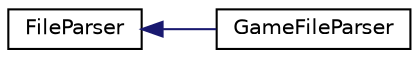 digraph "Graphical Class Hierarchy"
{
  edge [fontname="Helvetica",fontsize="10",labelfontname="Helvetica",labelfontsize="10"];
  node [fontname="Helvetica",fontsize="10",shape=record];
  rankdir="LR";
  Node0 [label="FileParser",height=0.2,width=0.4,color="black", fillcolor="white", style="filled",URL="$class_file_parser.html"];
  Node0 -> Node1 [dir="back",color="midnightblue",fontsize="10",style="solid",fontname="Helvetica"];
  Node1 [label="GameFileParser",height=0.2,width=0.4,color="black", fillcolor="white", style="filled",URL="$class_game_file_parser.html"];
}
